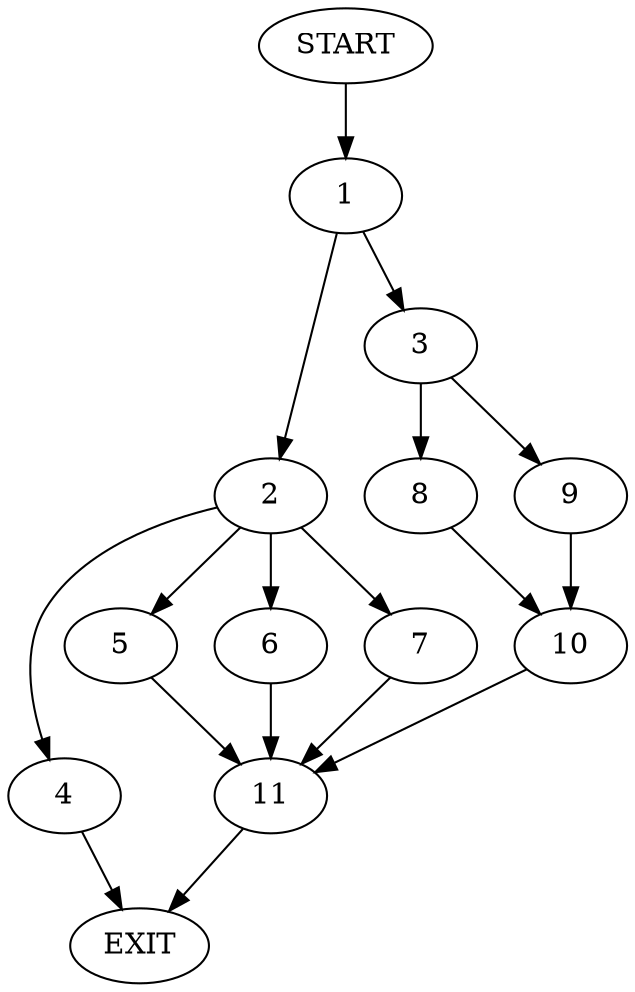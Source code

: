 digraph {
0 [label="START"]
12 [label="EXIT"]
0 -> 1
1 -> 2
1 -> 3
2 -> 4
2 -> 5
2 -> 6
2 -> 7
3 -> 8
3 -> 9
9 -> 10
8 -> 10
10 -> 11
11 -> 12
4 -> 12
6 -> 11
5 -> 11
7 -> 11
}
